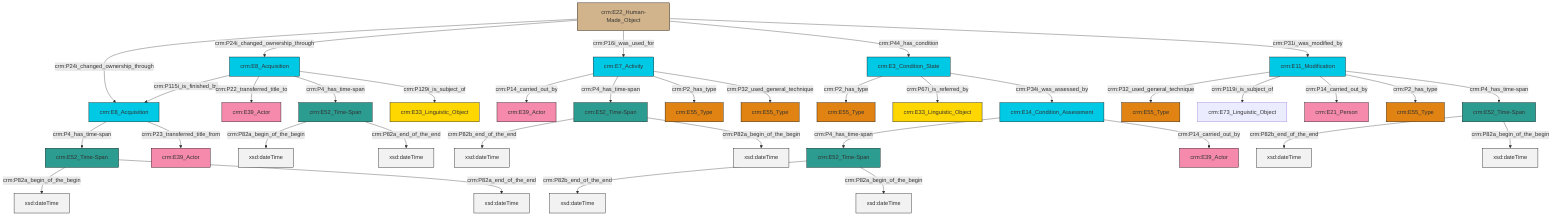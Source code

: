 graph TD
classDef Literal fill:#f2f2f2,stroke:#000000;
classDef CRM_Entity fill:#FFFFFF,stroke:#000000;
classDef Temporal_Entity fill:#00C9E6, stroke:#000000;
classDef Type fill:#E18312, stroke:#000000;
classDef Time-Span fill:#2C9C91, stroke:#000000;
classDef Appellation fill:#FFEB7F, stroke:#000000;
classDef Place fill:#008836, stroke:#000000;
classDef Persistent_Item fill:#B266B2, stroke:#000000;
classDef Conceptual_Object fill:#FFD700, stroke:#000000;
classDef Physical_Thing fill:#D2B48C, stroke:#000000;
classDef Actor fill:#f58aad, stroke:#000000;
classDef PC_Classes fill:#4ce600, stroke:#000000;
classDef Multi fill:#cccccc,stroke:#000000;

0["crm:E7_Activity"]:::Temporal_Entity -->|crm:P14_carried_out_by| 1["crm:E39_Actor"]:::Actor
0["crm:E7_Activity"]:::Temporal_Entity -->|crm:P4_has_time-span| 2["crm:E52_Time-Span"]:::Time-Span
3["crm:E52_Time-Span"]:::Time-Span -->|crm:P82a_begin_of_the_begin| 4[xsd:dateTime]:::Literal
5["crm:E52_Time-Span"]:::Time-Span -->|crm:P82b_end_of_the_end| 6[xsd:dateTime]:::Literal
8["crm:E11_Modification"]:::Temporal_Entity -->|crm:P32_used_general_technique| 9["crm:E55_Type"]:::Type
10["crm:E14_Condition_Assessment"]:::Temporal_Entity -->|crm:P4_has_time-span| 5["crm:E52_Time-Span"]:::Time-Span
8["crm:E11_Modification"]:::Temporal_Entity -->|crm:P119i_is_subject_of| 11["crm:E73_Linguistic_Object"]:::Default
8["crm:E11_Modification"]:::Temporal_Entity -->|crm:P14_carried_out_by| 12["crm:E21_Person"]:::Actor
5["crm:E52_Time-Span"]:::Time-Span -->|crm:P82a_begin_of_the_begin| 15[xsd:dateTime]:::Literal
10["crm:E14_Condition_Assessment"]:::Temporal_Entity -->|crm:P14_carried_out_by| 18["crm:E39_Actor"]:::Actor
19["crm:E52_Time-Span"]:::Time-Span -->|crm:P82b_end_of_the_end| 20[xsd:dateTime]:::Literal
8["crm:E11_Modification"]:::Temporal_Entity -->|crm:P2_has_type| 21["crm:E55_Type"]:::Type
13["crm:E8_Acquisition"]:::Temporal_Entity -->|crm:P115i_is_finished_by| 22["crm:E8_Acquisition"]:::Temporal_Entity
3["crm:E52_Time-Span"]:::Time-Span -->|crm:P82a_end_of_the_end| 23[xsd:dateTime]:::Literal
27["crm:E22_Human-Made_Object"]:::Physical_Thing -->|crm:P24i_changed_ownership_through| 22["crm:E8_Acquisition"]:::Temporal_Entity
8["crm:E11_Modification"]:::Temporal_Entity -->|crm:P4_has_time-span| 19["crm:E52_Time-Span"]:::Time-Span
13["crm:E8_Acquisition"]:::Temporal_Entity -->|crm:P22_transferred_title_to| 29["crm:E39_Actor"]:::Actor
19["crm:E52_Time-Span"]:::Time-Span -->|crm:P82a_begin_of_the_begin| 30[xsd:dateTime]:::Literal
13["crm:E8_Acquisition"]:::Temporal_Entity -->|crm:P4_has_time-span| 3["crm:E52_Time-Span"]:::Time-Span
27["crm:E22_Human-Made_Object"]:::Physical_Thing -->|crm:P24i_changed_ownership_through| 13["crm:E8_Acquisition"]:::Temporal_Entity
2["crm:E52_Time-Span"]:::Time-Span -->|crm:P82b_end_of_the_end| 36[xsd:dateTime]:::Literal
27["crm:E22_Human-Made_Object"]:::Physical_Thing -->|crm:P16i_was_used_for| 0["crm:E7_Activity"]:::Temporal_Entity
13["crm:E8_Acquisition"]:::Temporal_Entity -->|crm:P129i_is_subject_of| 44["crm:E33_Linguistic_Object"]:::Conceptual_Object
32["crm:E3_Condition_State"]:::Temporal_Entity -->|crm:P2_has_type| 45["crm:E55_Type"]:::Type
2["crm:E52_Time-Span"]:::Time-Span -->|crm:P82a_begin_of_the_begin| 46[xsd:dateTime]:::Literal
0["crm:E7_Activity"]:::Temporal_Entity -->|crm:P2_has_type| 40["crm:E55_Type"]:::Type
27["crm:E22_Human-Made_Object"]:::Physical_Thing -->|crm:P44_has_condition| 32["crm:E3_Condition_State"]:::Temporal_Entity
0["crm:E7_Activity"]:::Temporal_Entity -->|crm:P32_used_general_technique| 34["crm:E55_Type"]:::Type
24["crm:E52_Time-Span"]:::Time-Span -->|crm:P82a_begin_of_the_begin| 48[xsd:dateTime]:::Literal
27["crm:E22_Human-Made_Object"]:::Physical_Thing -->|crm:P31i_was_modified_by| 8["crm:E11_Modification"]:::Temporal_Entity
32["crm:E3_Condition_State"]:::Temporal_Entity -->|crm:P67i_is_referred_by| 38["crm:E33_Linguistic_Object"]:::Conceptual_Object
24["crm:E52_Time-Span"]:::Time-Span -->|crm:P82a_end_of_the_end| 54[xsd:dateTime]:::Literal
32["crm:E3_Condition_State"]:::Temporal_Entity -->|crm:P34i_was_assessed_by| 10["crm:E14_Condition_Assessment"]:::Temporal_Entity
22["crm:E8_Acquisition"]:::Temporal_Entity -->|crm:P4_has_time-span| 24["crm:E52_Time-Span"]:::Time-Span
22["crm:E8_Acquisition"]:::Temporal_Entity -->|crm:P23_transferred_title_from| 42["crm:E39_Actor"]:::Actor